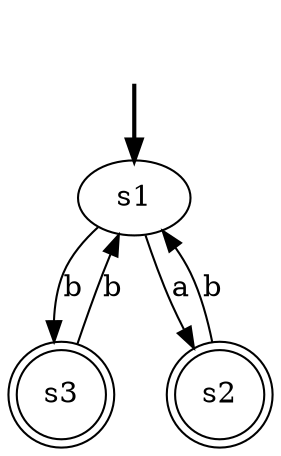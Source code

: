 digraph {
	fake [style=invisible]
	s1 [root=true]
	s3 [shape=doublecircle]
	s2 [shape=doublecircle]
	fake -> s1 [style=bold]
	s2 -> s1 [label=b]
	s3 -> s1 [label=b]
	s1 -> s2 [label=a]
	s1 -> s3 [label=b]
}
